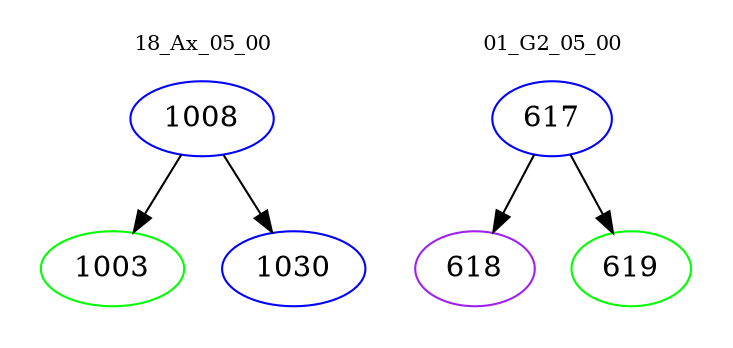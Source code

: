 digraph{
subgraph cluster_0 {
color = white
label = "18_Ax_05_00";
fontsize=10;
T0_1008 [label="1008", color="blue"]
T0_1008 -> T0_1003 [color="black"]
T0_1003 [label="1003", color="green"]
T0_1008 -> T0_1030 [color="black"]
T0_1030 [label="1030", color="blue"]
}
subgraph cluster_1 {
color = white
label = "01_G2_05_00";
fontsize=10;
T1_617 [label="617", color="blue"]
T1_617 -> T1_618 [color="black"]
T1_618 [label="618", color="purple"]
T1_617 -> T1_619 [color="black"]
T1_619 [label="619", color="green"]
}
}
